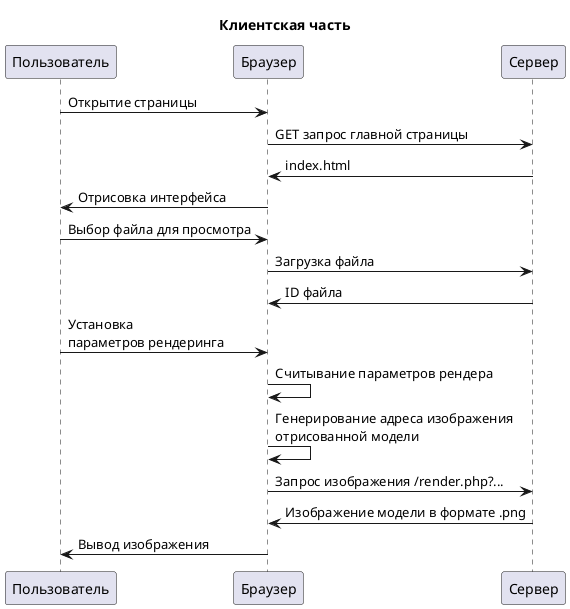 @startuml
title Клиентская часть
Пользователь -> Браузер: Открытие страницы
Браузер -> Сервер: GET запрос главной страницы
Сервер -> Браузер: index.html
Браузер -> Пользователь: Отрисовка интерфейса
Пользователь -> Браузер: Выбор файла для просмотра
Браузер -> Сервер: Загрузка файла
Сервер -> Браузер: ID файла
Пользователь -> Браузер: Установка\nпараметров рендеринга
Браузер -> Браузер: Считывание параметров рендера
Браузер -> Браузер: Генерирование адреса изображения\nотрисованной модели
Браузер -> Сервер: Запрос изображения /render.php?...
Сервер -> Браузер: Изображение модели в формате .png
Браузер -> Пользователь: Вывод изображения
@enduml